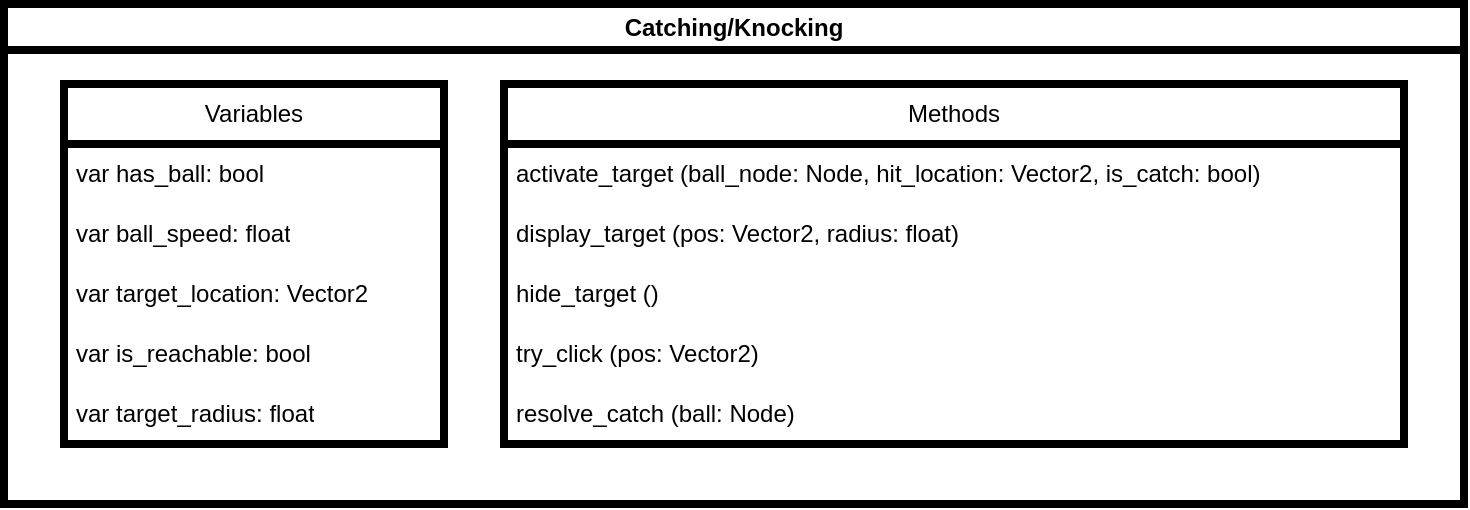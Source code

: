 <mxfile version="26.2.15">
  <diagram name="Page-1" id="Yqycs1vm7nkzT3WofqUx">
    <mxGraphModel dx="946" dy="620" grid="1" gridSize="10" guides="1" tooltips="1" connect="1" arrows="1" fold="1" page="1" pageScale="1" pageWidth="850" pageHeight="1100" background="light-dark(#FFFFFF,#FFFFFF)" math="0" shadow="0">
      <root>
        <mxCell id="0" />
        <mxCell id="1" parent="0" />
        <mxCell id="k8T_X6Ge6mdfXk9YGqb8-1" value="Catching/Knocking" style="swimlane;whiteSpace=wrap;html=1;strokeColor=light-dark(#000000,#000000);strokeWidth=4;align=center;" vertex="1" parent="1">
          <mxGeometry x="20" y="30" width="730" height="250" as="geometry" />
        </mxCell>
        <mxCell id="k8T_X6Ge6mdfXk9YGqb8-5" value="Variables" style="swimlane;fontStyle=0;childLayout=stackLayout;horizontal=1;startSize=30;horizontalStack=0;resizeParent=1;resizeParentMax=0;resizeLast=0;collapsible=1;marginBottom=0;whiteSpace=wrap;html=1;strokeColor=light-dark(#000000,#000000);strokeWidth=4;" vertex="1" parent="k8T_X6Ge6mdfXk9YGqb8-1">
          <mxGeometry x="30" y="40" width="190" height="180" as="geometry" />
        </mxCell>
        <mxCell id="k8T_X6Ge6mdfXk9YGqb8-6" value="var has_ball: bool" style="text;strokeColor=none;fillColor=none;align=left;verticalAlign=middle;spacingLeft=4;spacingRight=4;overflow=hidden;points=[[0,0.5],[1,0.5]];portConstraint=eastwest;rotatable=0;whiteSpace=wrap;html=1;fontColor=light-dark(#000000,#000000);fontSize=12;" vertex="1" parent="k8T_X6Ge6mdfXk9YGqb8-5">
          <mxGeometry y="30" width="190" height="30" as="geometry" />
        </mxCell>
        <mxCell id="k8T_X6Ge6mdfXk9YGqb8-7" value="var ball_speed: float" style="text;strokeColor=none;fillColor=none;align=left;verticalAlign=middle;spacingLeft=4;spacingRight=4;overflow=hidden;points=[[0,0.5],[1,0.5]];portConstraint=eastwest;rotatable=0;whiteSpace=wrap;html=1;fontColor=light-dark(#000000,#000000);fontSize=12;" vertex="1" parent="k8T_X6Ge6mdfXk9YGqb8-5">
          <mxGeometry y="60" width="190" height="30" as="geometry" />
        </mxCell>
        <mxCell id="k8T_X6Ge6mdfXk9YGqb8-8" value="var target_location: Vector2" style="text;strokeColor=none;fillColor=none;align=left;verticalAlign=middle;spacingLeft=4;spacingRight=4;overflow=hidden;points=[[0,0.5],[1,0.5]];portConstraint=eastwest;rotatable=0;whiteSpace=wrap;html=1;fontColor=light-dark(#000000,#000000);fontSize=12;" vertex="1" parent="k8T_X6Ge6mdfXk9YGqb8-5">
          <mxGeometry y="90" width="190" height="30" as="geometry" />
        </mxCell>
        <mxCell id="k8T_X6Ge6mdfXk9YGqb8-10" value="var is_reachable: bool" style="text;strokeColor=none;fillColor=none;align=left;verticalAlign=middle;spacingLeft=4;spacingRight=4;overflow=hidden;points=[[0,0.5],[1,0.5]];portConstraint=eastwest;rotatable=0;whiteSpace=wrap;html=1;fontColor=light-dark(#000000,#000000);fontSize=12;" vertex="1" parent="k8T_X6Ge6mdfXk9YGqb8-5">
          <mxGeometry y="120" width="190" height="30" as="geometry" />
        </mxCell>
        <mxCell id="k8T_X6Ge6mdfXk9YGqb8-11" value="var target_radius: float" style="text;strokeColor=none;fillColor=none;align=left;verticalAlign=middle;spacingLeft=4;spacingRight=4;overflow=hidden;points=[[0,0.5],[1,0.5]];portConstraint=eastwest;rotatable=0;whiteSpace=wrap;html=1;fontColor=light-dark(#000000,#000000);fontSize=12;" vertex="1" parent="k8T_X6Ge6mdfXk9YGqb8-5">
          <mxGeometry y="150" width="190" height="30" as="geometry" />
        </mxCell>
        <mxCell id="k8T_X6Ge6mdfXk9YGqb8-12" value="Methods" style="swimlane;fontStyle=0;childLayout=stackLayout;horizontal=1;startSize=30;horizontalStack=0;resizeParent=1;resizeParentMax=0;resizeLast=0;collapsible=1;marginBottom=0;whiteSpace=wrap;html=1;strokeColor=light-dark(#000000,#000000);strokeWidth=4;" vertex="1" parent="k8T_X6Ge6mdfXk9YGqb8-1">
          <mxGeometry x="250" y="40" width="450" height="180" as="geometry" />
        </mxCell>
        <mxCell id="k8T_X6Ge6mdfXk9YGqb8-13" value="activate_target (ball_node: Node, hit_location: Vector2, is_catch: bool)" style="text;strokeColor=none;fillColor=none;align=left;verticalAlign=middle;spacingLeft=4;spacingRight=4;overflow=hidden;points=[[0,0.5],[1,0.5]];portConstraint=eastwest;rotatable=0;whiteSpace=wrap;html=1;labelBackgroundColor=none;fontColor=light-dark(#000000,#000000);" vertex="1" parent="k8T_X6Ge6mdfXk9YGqb8-12">
          <mxGeometry y="30" width="450" height="30" as="geometry" />
        </mxCell>
        <mxCell id="k8T_X6Ge6mdfXk9YGqb8-14" value="display_target (pos: Vector2, radius: float)" style="text;strokeColor=none;fillColor=none;align=left;verticalAlign=middle;spacingLeft=4;spacingRight=4;overflow=hidden;points=[[0,0.5],[1,0.5]];portConstraint=eastwest;rotatable=0;whiteSpace=wrap;html=1;labelBackgroundColor=none;fontColor=light-dark(#000000,#000000);" vertex="1" parent="k8T_X6Ge6mdfXk9YGqb8-12">
          <mxGeometry y="60" width="450" height="30" as="geometry" />
        </mxCell>
        <mxCell id="k8T_X6Ge6mdfXk9YGqb8-15" value="hide_target ()" style="text;strokeColor=none;fillColor=none;align=left;verticalAlign=middle;spacingLeft=4;spacingRight=4;overflow=hidden;points=[[0,0.5],[1,0.5]];portConstraint=eastwest;rotatable=0;whiteSpace=wrap;html=1;labelBackgroundColor=none;fontColor=light-dark(#000000,#000000);" vertex="1" parent="k8T_X6Ge6mdfXk9YGqb8-12">
          <mxGeometry y="90" width="450" height="30" as="geometry" />
        </mxCell>
        <mxCell id="k8T_X6Ge6mdfXk9YGqb8-16" value="try_click (pos: Vector2)" style="text;strokeColor=none;fillColor=none;align=left;verticalAlign=middle;spacingLeft=4;spacingRight=4;overflow=hidden;points=[[0,0.5],[1,0.5]];portConstraint=eastwest;rotatable=0;whiteSpace=wrap;html=1;labelBackgroundColor=none;fontColor=light-dark(#000000,#000000);" vertex="1" parent="k8T_X6Ge6mdfXk9YGqb8-12">
          <mxGeometry y="120" width="450" height="30" as="geometry" />
        </mxCell>
        <mxCell id="k8T_X6Ge6mdfXk9YGqb8-17" value="resolve_catch (ball: Node)" style="text;strokeColor=none;fillColor=none;align=left;verticalAlign=middle;spacingLeft=4;spacingRight=4;overflow=hidden;points=[[0,0.5],[1,0.5]];portConstraint=eastwest;rotatable=0;whiteSpace=wrap;html=1;labelBackgroundColor=none;fontColor=light-dark(#000000,#000000);" vertex="1" parent="k8T_X6Ge6mdfXk9YGqb8-12">
          <mxGeometry y="150" width="450" height="30" as="geometry" />
        </mxCell>
      </root>
    </mxGraphModel>
  </diagram>
</mxfile>
